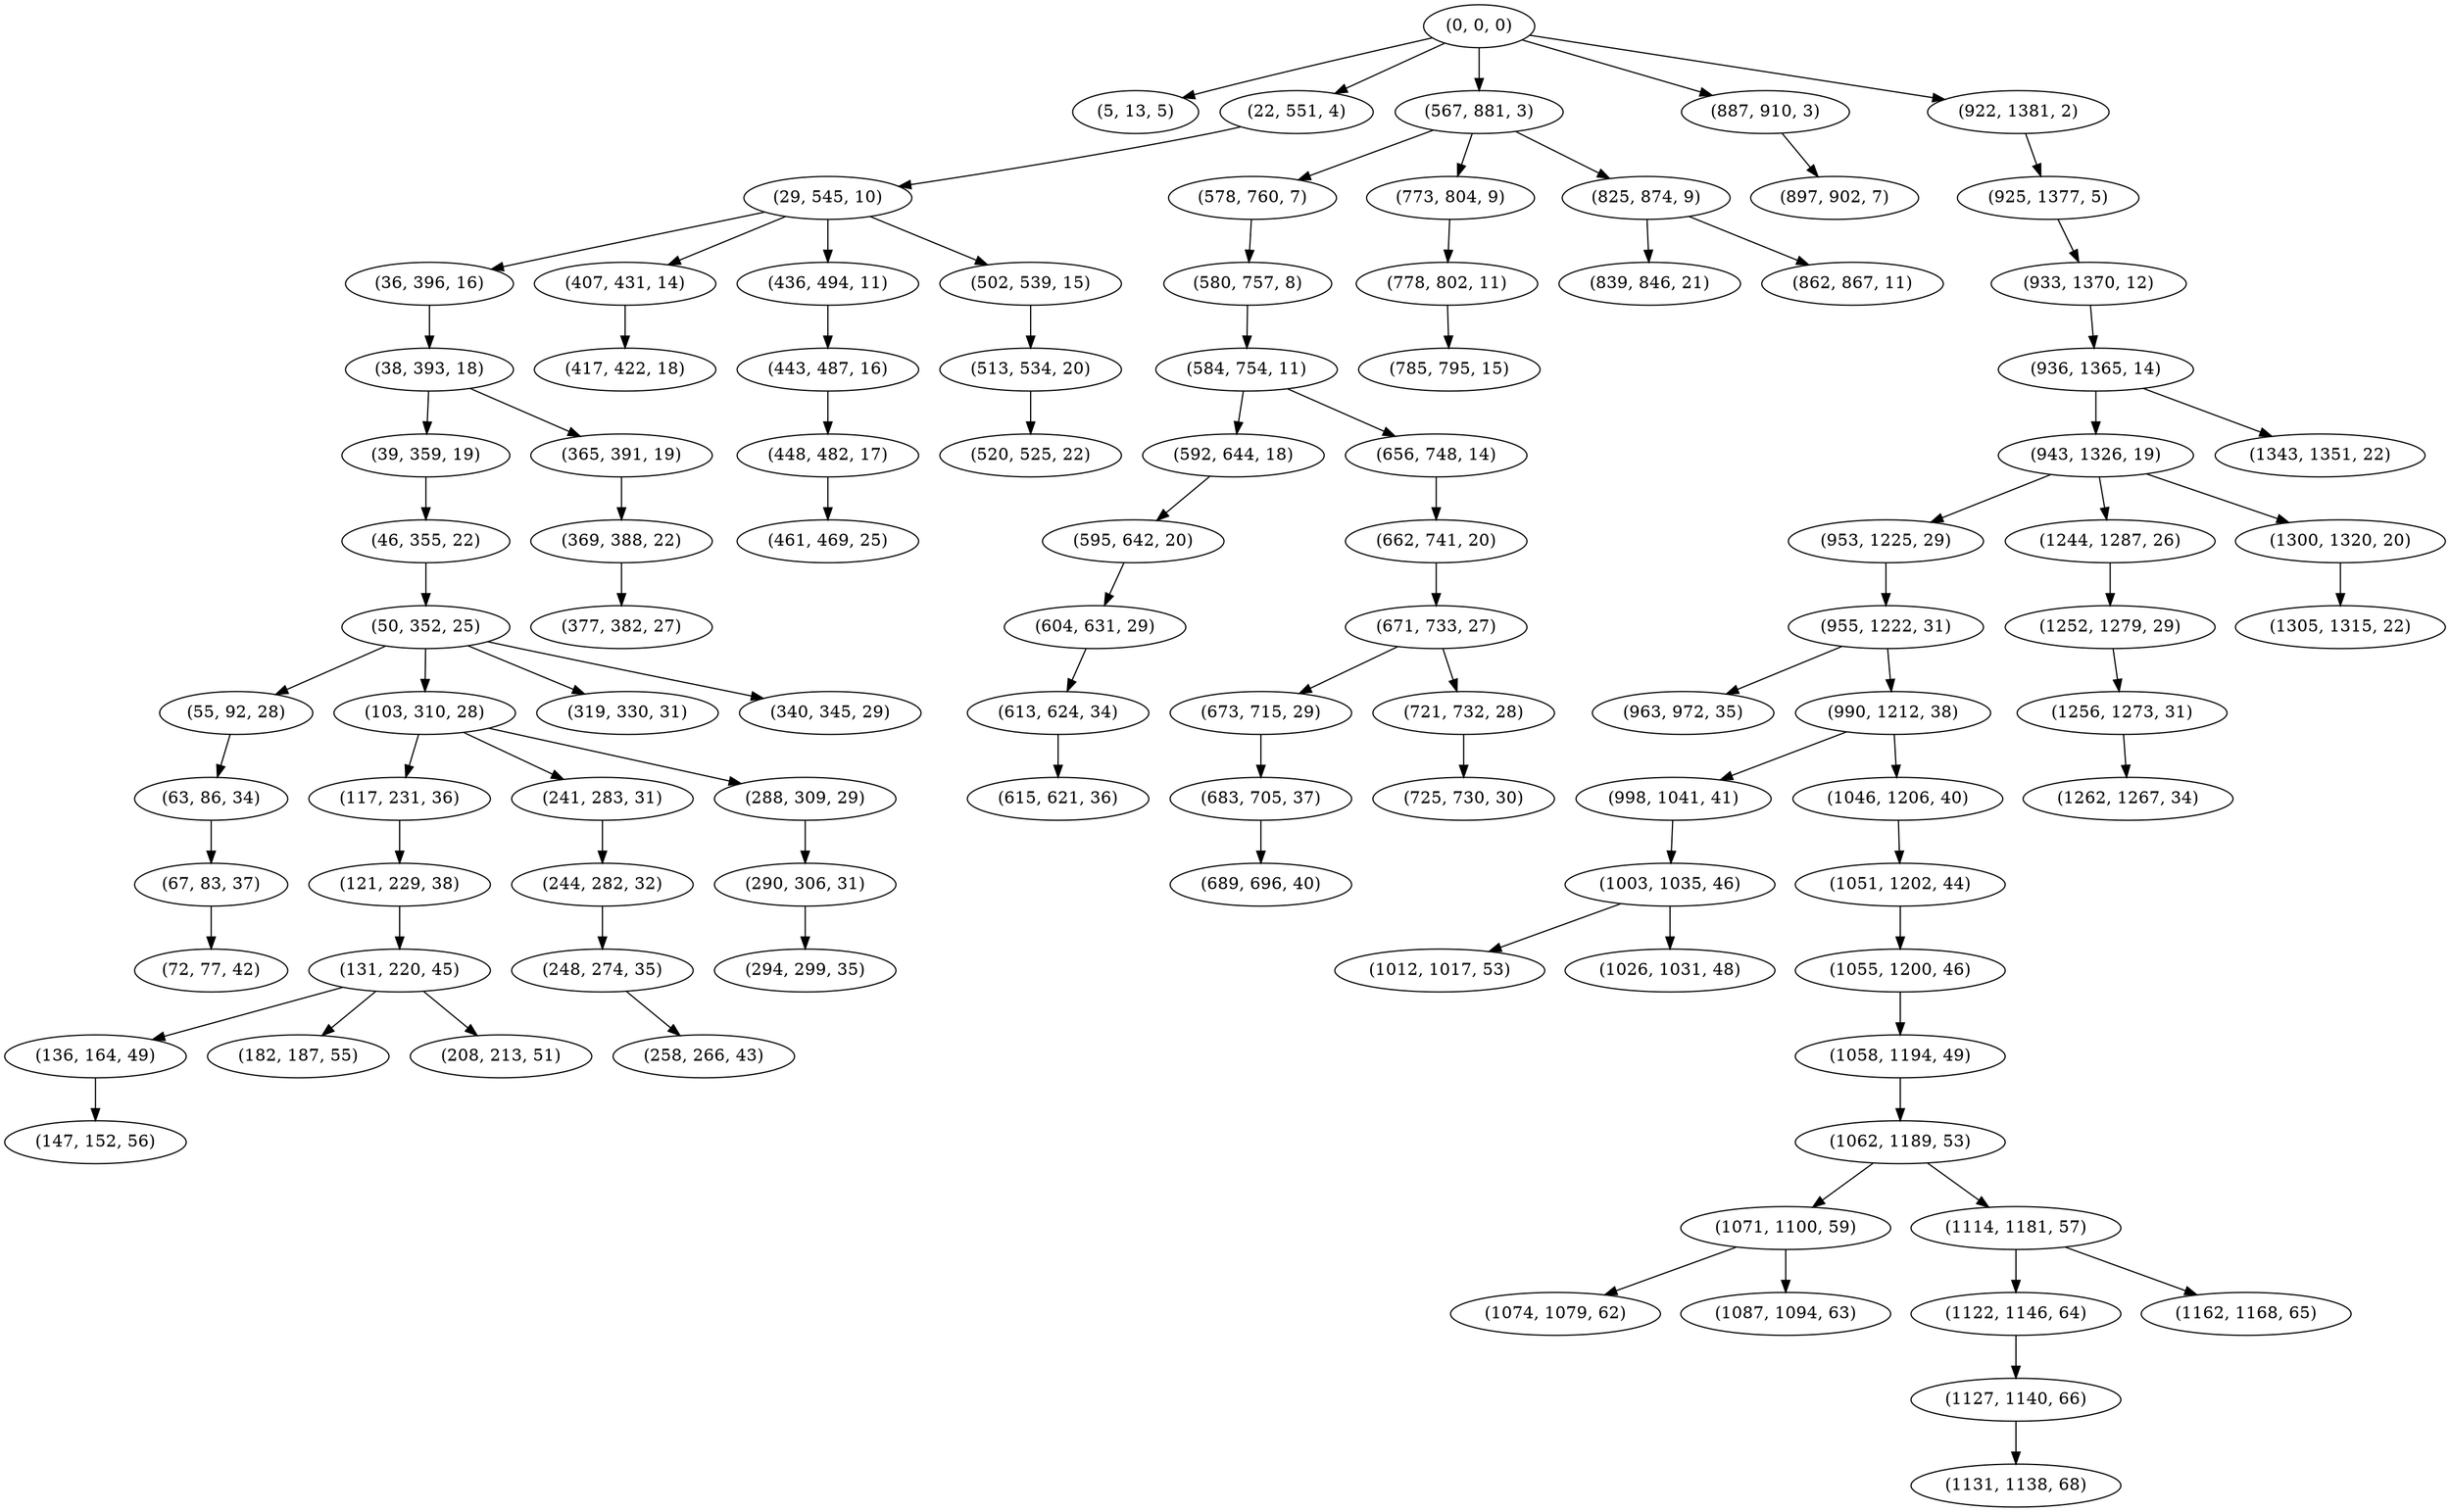 digraph tree {
    "(0, 0, 0)";
    "(5, 13, 5)";
    "(22, 551, 4)";
    "(29, 545, 10)";
    "(36, 396, 16)";
    "(38, 393, 18)";
    "(39, 359, 19)";
    "(46, 355, 22)";
    "(50, 352, 25)";
    "(55, 92, 28)";
    "(63, 86, 34)";
    "(67, 83, 37)";
    "(72, 77, 42)";
    "(103, 310, 28)";
    "(117, 231, 36)";
    "(121, 229, 38)";
    "(131, 220, 45)";
    "(136, 164, 49)";
    "(147, 152, 56)";
    "(182, 187, 55)";
    "(208, 213, 51)";
    "(241, 283, 31)";
    "(244, 282, 32)";
    "(248, 274, 35)";
    "(258, 266, 43)";
    "(288, 309, 29)";
    "(290, 306, 31)";
    "(294, 299, 35)";
    "(319, 330, 31)";
    "(340, 345, 29)";
    "(365, 391, 19)";
    "(369, 388, 22)";
    "(377, 382, 27)";
    "(407, 431, 14)";
    "(417, 422, 18)";
    "(436, 494, 11)";
    "(443, 487, 16)";
    "(448, 482, 17)";
    "(461, 469, 25)";
    "(502, 539, 15)";
    "(513, 534, 20)";
    "(520, 525, 22)";
    "(567, 881, 3)";
    "(578, 760, 7)";
    "(580, 757, 8)";
    "(584, 754, 11)";
    "(592, 644, 18)";
    "(595, 642, 20)";
    "(604, 631, 29)";
    "(613, 624, 34)";
    "(615, 621, 36)";
    "(656, 748, 14)";
    "(662, 741, 20)";
    "(671, 733, 27)";
    "(673, 715, 29)";
    "(683, 705, 37)";
    "(689, 696, 40)";
    "(721, 732, 28)";
    "(725, 730, 30)";
    "(773, 804, 9)";
    "(778, 802, 11)";
    "(785, 795, 15)";
    "(825, 874, 9)";
    "(839, 846, 21)";
    "(862, 867, 11)";
    "(887, 910, 3)";
    "(897, 902, 7)";
    "(922, 1381, 2)";
    "(925, 1377, 5)";
    "(933, 1370, 12)";
    "(936, 1365, 14)";
    "(943, 1326, 19)";
    "(953, 1225, 29)";
    "(955, 1222, 31)";
    "(963, 972, 35)";
    "(990, 1212, 38)";
    "(998, 1041, 41)";
    "(1003, 1035, 46)";
    "(1012, 1017, 53)";
    "(1026, 1031, 48)";
    "(1046, 1206, 40)";
    "(1051, 1202, 44)";
    "(1055, 1200, 46)";
    "(1058, 1194, 49)";
    "(1062, 1189, 53)";
    "(1071, 1100, 59)";
    "(1074, 1079, 62)";
    "(1087, 1094, 63)";
    "(1114, 1181, 57)";
    "(1122, 1146, 64)";
    "(1127, 1140, 66)";
    "(1131, 1138, 68)";
    "(1162, 1168, 65)";
    "(1244, 1287, 26)";
    "(1252, 1279, 29)";
    "(1256, 1273, 31)";
    "(1262, 1267, 34)";
    "(1300, 1320, 20)";
    "(1305, 1315, 22)";
    "(1343, 1351, 22)";
    "(0, 0, 0)" -> "(5, 13, 5)";
    "(0, 0, 0)" -> "(22, 551, 4)";
    "(0, 0, 0)" -> "(567, 881, 3)";
    "(0, 0, 0)" -> "(887, 910, 3)";
    "(0, 0, 0)" -> "(922, 1381, 2)";
    "(22, 551, 4)" -> "(29, 545, 10)";
    "(29, 545, 10)" -> "(36, 396, 16)";
    "(29, 545, 10)" -> "(407, 431, 14)";
    "(29, 545, 10)" -> "(436, 494, 11)";
    "(29, 545, 10)" -> "(502, 539, 15)";
    "(36, 396, 16)" -> "(38, 393, 18)";
    "(38, 393, 18)" -> "(39, 359, 19)";
    "(38, 393, 18)" -> "(365, 391, 19)";
    "(39, 359, 19)" -> "(46, 355, 22)";
    "(46, 355, 22)" -> "(50, 352, 25)";
    "(50, 352, 25)" -> "(55, 92, 28)";
    "(50, 352, 25)" -> "(103, 310, 28)";
    "(50, 352, 25)" -> "(319, 330, 31)";
    "(50, 352, 25)" -> "(340, 345, 29)";
    "(55, 92, 28)" -> "(63, 86, 34)";
    "(63, 86, 34)" -> "(67, 83, 37)";
    "(67, 83, 37)" -> "(72, 77, 42)";
    "(103, 310, 28)" -> "(117, 231, 36)";
    "(103, 310, 28)" -> "(241, 283, 31)";
    "(103, 310, 28)" -> "(288, 309, 29)";
    "(117, 231, 36)" -> "(121, 229, 38)";
    "(121, 229, 38)" -> "(131, 220, 45)";
    "(131, 220, 45)" -> "(136, 164, 49)";
    "(131, 220, 45)" -> "(182, 187, 55)";
    "(131, 220, 45)" -> "(208, 213, 51)";
    "(136, 164, 49)" -> "(147, 152, 56)";
    "(241, 283, 31)" -> "(244, 282, 32)";
    "(244, 282, 32)" -> "(248, 274, 35)";
    "(248, 274, 35)" -> "(258, 266, 43)";
    "(288, 309, 29)" -> "(290, 306, 31)";
    "(290, 306, 31)" -> "(294, 299, 35)";
    "(365, 391, 19)" -> "(369, 388, 22)";
    "(369, 388, 22)" -> "(377, 382, 27)";
    "(407, 431, 14)" -> "(417, 422, 18)";
    "(436, 494, 11)" -> "(443, 487, 16)";
    "(443, 487, 16)" -> "(448, 482, 17)";
    "(448, 482, 17)" -> "(461, 469, 25)";
    "(502, 539, 15)" -> "(513, 534, 20)";
    "(513, 534, 20)" -> "(520, 525, 22)";
    "(567, 881, 3)" -> "(578, 760, 7)";
    "(567, 881, 3)" -> "(773, 804, 9)";
    "(567, 881, 3)" -> "(825, 874, 9)";
    "(578, 760, 7)" -> "(580, 757, 8)";
    "(580, 757, 8)" -> "(584, 754, 11)";
    "(584, 754, 11)" -> "(592, 644, 18)";
    "(584, 754, 11)" -> "(656, 748, 14)";
    "(592, 644, 18)" -> "(595, 642, 20)";
    "(595, 642, 20)" -> "(604, 631, 29)";
    "(604, 631, 29)" -> "(613, 624, 34)";
    "(613, 624, 34)" -> "(615, 621, 36)";
    "(656, 748, 14)" -> "(662, 741, 20)";
    "(662, 741, 20)" -> "(671, 733, 27)";
    "(671, 733, 27)" -> "(673, 715, 29)";
    "(671, 733, 27)" -> "(721, 732, 28)";
    "(673, 715, 29)" -> "(683, 705, 37)";
    "(683, 705, 37)" -> "(689, 696, 40)";
    "(721, 732, 28)" -> "(725, 730, 30)";
    "(773, 804, 9)" -> "(778, 802, 11)";
    "(778, 802, 11)" -> "(785, 795, 15)";
    "(825, 874, 9)" -> "(839, 846, 21)";
    "(825, 874, 9)" -> "(862, 867, 11)";
    "(887, 910, 3)" -> "(897, 902, 7)";
    "(922, 1381, 2)" -> "(925, 1377, 5)";
    "(925, 1377, 5)" -> "(933, 1370, 12)";
    "(933, 1370, 12)" -> "(936, 1365, 14)";
    "(936, 1365, 14)" -> "(943, 1326, 19)";
    "(936, 1365, 14)" -> "(1343, 1351, 22)";
    "(943, 1326, 19)" -> "(953, 1225, 29)";
    "(943, 1326, 19)" -> "(1244, 1287, 26)";
    "(943, 1326, 19)" -> "(1300, 1320, 20)";
    "(953, 1225, 29)" -> "(955, 1222, 31)";
    "(955, 1222, 31)" -> "(963, 972, 35)";
    "(955, 1222, 31)" -> "(990, 1212, 38)";
    "(990, 1212, 38)" -> "(998, 1041, 41)";
    "(990, 1212, 38)" -> "(1046, 1206, 40)";
    "(998, 1041, 41)" -> "(1003, 1035, 46)";
    "(1003, 1035, 46)" -> "(1012, 1017, 53)";
    "(1003, 1035, 46)" -> "(1026, 1031, 48)";
    "(1046, 1206, 40)" -> "(1051, 1202, 44)";
    "(1051, 1202, 44)" -> "(1055, 1200, 46)";
    "(1055, 1200, 46)" -> "(1058, 1194, 49)";
    "(1058, 1194, 49)" -> "(1062, 1189, 53)";
    "(1062, 1189, 53)" -> "(1071, 1100, 59)";
    "(1062, 1189, 53)" -> "(1114, 1181, 57)";
    "(1071, 1100, 59)" -> "(1074, 1079, 62)";
    "(1071, 1100, 59)" -> "(1087, 1094, 63)";
    "(1114, 1181, 57)" -> "(1122, 1146, 64)";
    "(1114, 1181, 57)" -> "(1162, 1168, 65)";
    "(1122, 1146, 64)" -> "(1127, 1140, 66)";
    "(1127, 1140, 66)" -> "(1131, 1138, 68)";
    "(1244, 1287, 26)" -> "(1252, 1279, 29)";
    "(1252, 1279, 29)" -> "(1256, 1273, 31)";
    "(1256, 1273, 31)" -> "(1262, 1267, 34)";
    "(1300, 1320, 20)" -> "(1305, 1315, 22)";
}
